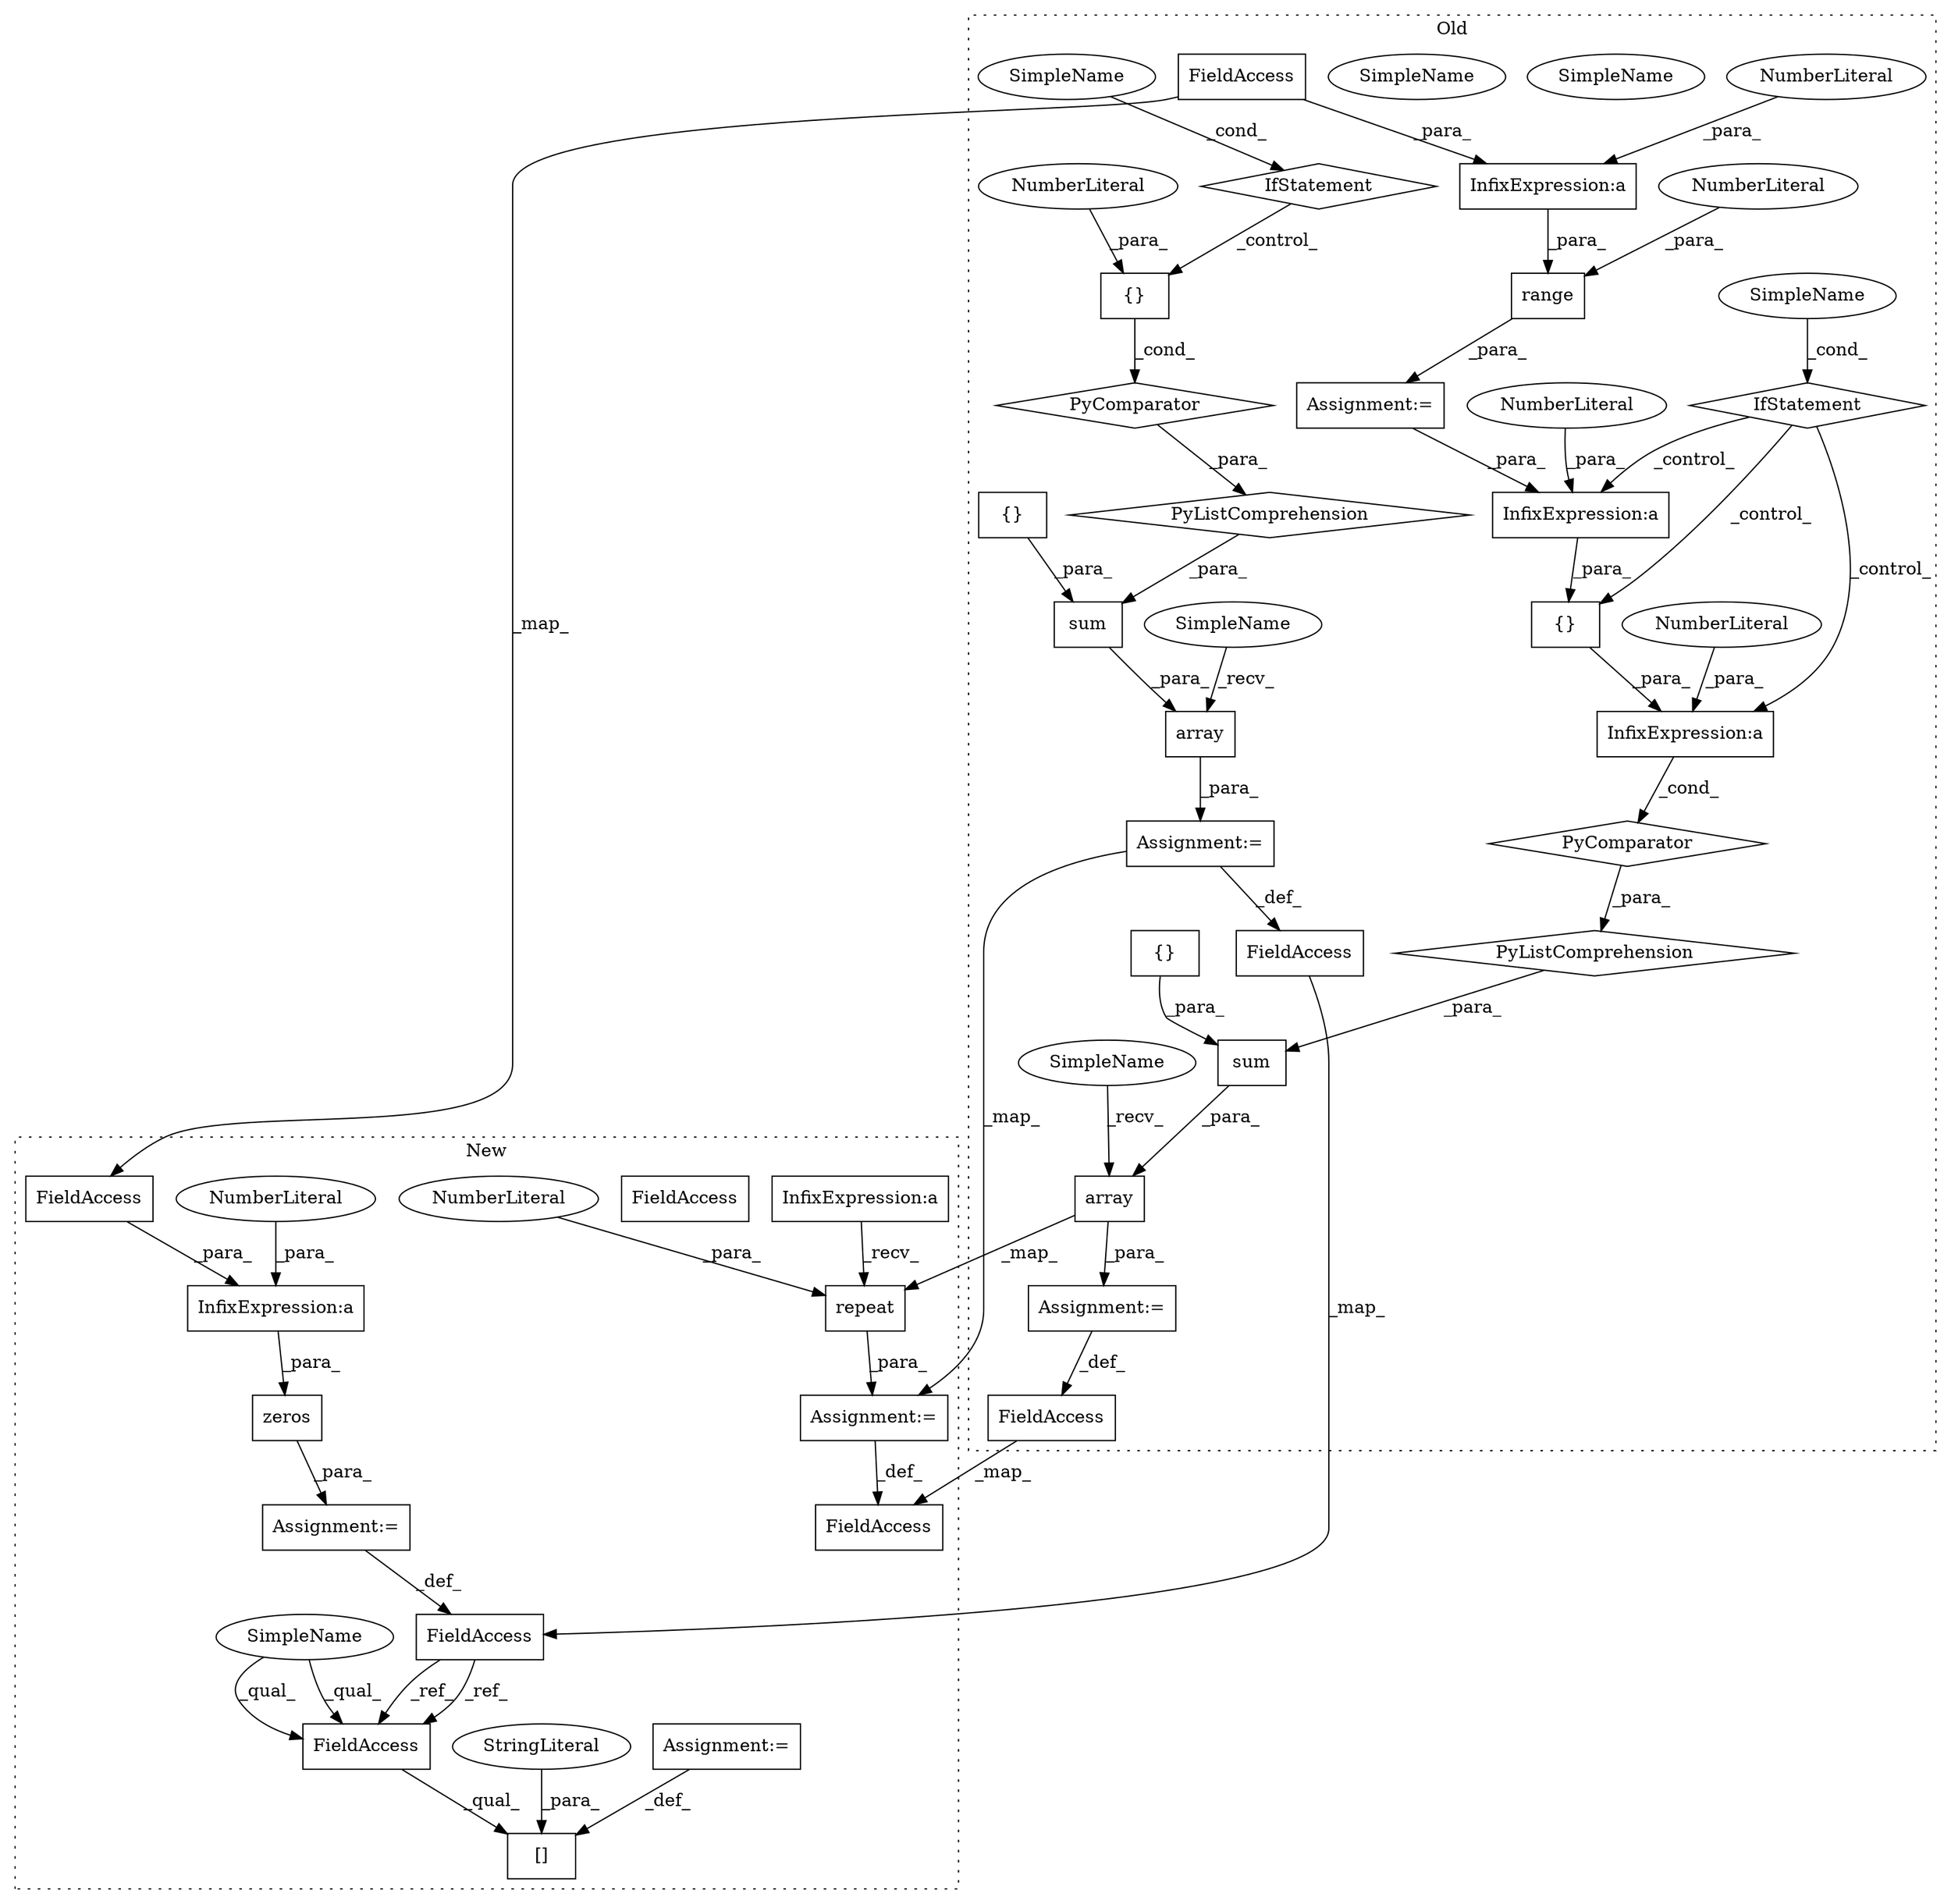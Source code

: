 digraph G {
subgraph cluster0 {
1 [label="sum" a="32" s="19263,19443" l="15,1" shape="box"];
4 [label="Assignment:=" a="7" s="19250" l="1" shape="box"];
5 [label="Assignment:=" a="7" s="19389" l="40" shape="box"];
6 [label="PyComparator" a="113" s="19389" l="40" shape="diamond"];
8 [label="PyListComprehension" a="109" s="19278" l="159" shape="diamond"];
11 [label="InfixExpression:a" a="27" s="19293" l="3" shape="box"];
12 [label="InfixExpression:a" a="27" s="19415" l="3" shape="box"];
13 [label="InfixExpression:a" a="27" s="19326" l="3" shape="box"];
14 [label="NumberLiteral" a="34" s="19329" l="1" shape="ellipse"];
15 [label="NumberLiteral" a="34" s="19296" l="1" shape="ellipse"];
16 [label="{}" a="4" s="19441" l="2" shape="box"];
18 [label="NumberLiteral" a="34" s="19418" l="1" shape="ellipse"];
19 [label="{}" a="4" s="19288,19325" l="1,1" shape="box"];
21 [label="range" a="32" s="19396,19419" l="6,1" shape="box"];
22 [label="NumberLiteral" a="34" s="19402" l="1" shape="ellipse"];
23 [label="IfStatement" a="25" s="19389" l="40" shape="diamond"];
24 [label="{}" a="4" s="19504,19524" l="1,1" shape="box"];
25 [label="NumberLiteral" a="34" s="19521" l="3" shape="ellipse"];
26 [label="sum" a="32" s="19478,19637" l="15,1" shape="box"];
27 [label="{}" a="4" s="19635" l="2" shape="box"];
28 [label="SimpleName" a="42" s="19424" l="5" shape="ellipse"];
29 [label="PyComparator" a="113" s="19583" l="40" shape="diamond"];
30 [label="array" a="32" s="19472,19638" l="6,1" shape="box"];
31 [label="SimpleName" a="42" s="19618" l="5" shape="ellipse"];
32 [label="IfStatement" a="25" s="19583" l="40" shape="diamond"];
34 [label="PyListComprehension" a="109" s="19493" l="138" shape="diamond"];
35 [label="FieldAccess" a="22" s="19404" l="11" shape="box"];
38 [label="FieldAccess" a="22" s="19234" l="16" shape="box"];
40 [label="array" a="32" s="19257,19444" l="6,1" shape="box"];
43 [label="FieldAccess" a="22" s="19451" l="14" shape="box"];
46 [label="Assignment:=" a="7" s="19465" l="1" shape="box"];
47 [label="SimpleName" a="42" s="19424" l="5" shape="ellipse"];
48 [label="SimpleName" a="42" s="19618" l="5" shape="ellipse"];
49 [label="SimpleName" a="42" s="19466" l="5" shape="ellipse"];
50 [label="SimpleName" a="42" s="19251" l="5" shape="ellipse"];
label = "Old";
style="dotted";
}
subgraph cluster1 {
2 [label="zeros" a="32" s="18887,18908" l="6,1" shape="box"];
3 [label="Assignment:=" a="7" s="18880" l="1" shape="box"];
7 [label="[]" a="2" s="18915,18947" l="15,1" shape="box"];
9 [label="Assignment:=" a="7" s="18948" l="1" shape="box"];
10 [label="InfixExpression:a" a="27" s="18904" l="3" shape="box"];
17 [label="NumberLiteral" a="34" s="18907" l="1" shape="ellipse"];
20 [label="FieldAccess" a="22" s="18915" l="14" shape="box"];
33 [label="StringLiteral" a="45" s="18930" l="17" shape="ellipse"];
36 [label="FieldAccess" a="22" s="18893" l="11" shape="box"];
37 [label="FieldAccess" a="22" s="18767" l="16" shape="box"];
39 [label="InfixExpression:a" a="27" s="18800" l="3" shape="box"];
41 [label="repeat" a="32" s="18851,18859" l="7,1" shape="box"];
42 [label="NumberLiteral" a="34" s="18858" l="1" shape="ellipse"];
44 [label="FieldAccess" a="22" s="18866" l="14" shape="box"];
45 [label="Assignment:=" a="7" s="18783" l="1" shape="box"];
51 [label="FieldAccess" a="22" s="18915" l="14" shape="box"];
52 [label="SimpleName" a="42" s="18915" l="4" shape="ellipse"];
label = "New";
style="dotted";
}
1 -> 40 [label="_para_"];
2 -> 3 [label="_para_"];
3 -> 44 [label="_def_"];
4 -> 38 [label="_def_"];
5 -> 11 [label="_para_"];
6 -> 8 [label="_para_"];
8 -> 1 [label="_para_"];
9 -> 7 [label="_def_"];
10 -> 2 [label="_para_"];
11 -> 19 [label="_para_"];
12 -> 21 [label="_para_"];
13 -> 6 [label="_cond_"];
14 -> 13 [label="_para_"];
15 -> 11 [label="_para_"];
16 -> 1 [label="_para_"];
17 -> 10 [label="_para_"];
18 -> 12 [label="_para_"];
19 -> 13 [label="_para_"];
21 -> 5 [label="_para_"];
22 -> 21 [label="_para_"];
23 -> 19 [label="_control_"];
23 -> 11 [label="_control_"];
23 -> 13 [label="_control_"];
24 -> 29 [label="_cond_"];
25 -> 24 [label="_para_"];
26 -> 30 [label="_para_"];
27 -> 26 [label="_para_"];
29 -> 34 [label="_para_"];
30 -> 46 [label="_para_"];
32 -> 24 [label="_control_"];
33 -> 7 [label="_para_"];
34 -> 26 [label="_para_"];
35 -> 36 [label="_map_"];
35 -> 12 [label="_para_"];
36 -> 10 [label="_para_"];
38 -> 37 [label="_map_"];
39 -> 41 [label="_recv_"];
40 -> 41 [label="_map_"];
40 -> 4 [label="_para_"];
41 -> 45 [label="_para_"];
42 -> 41 [label="_para_"];
43 -> 44 [label="_map_"];
44 -> 51 [label="_ref_"];
44 -> 51 [label="_ref_"];
45 -> 37 [label="_def_"];
46 -> 45 [label="_map_"];
46 -> 43 [label="_def_"];
47 -> 23 [label="_cond_"];
48 -> 32 [label="_cond_"];
49 -> 30 [label="_recv_"];
50 -> 40 [label="_recv_"];
51 -> 7 [label="_qual_"];
52 -> 51 [label="_qual_"];
52 -> 51 [label="_qual_"];
}